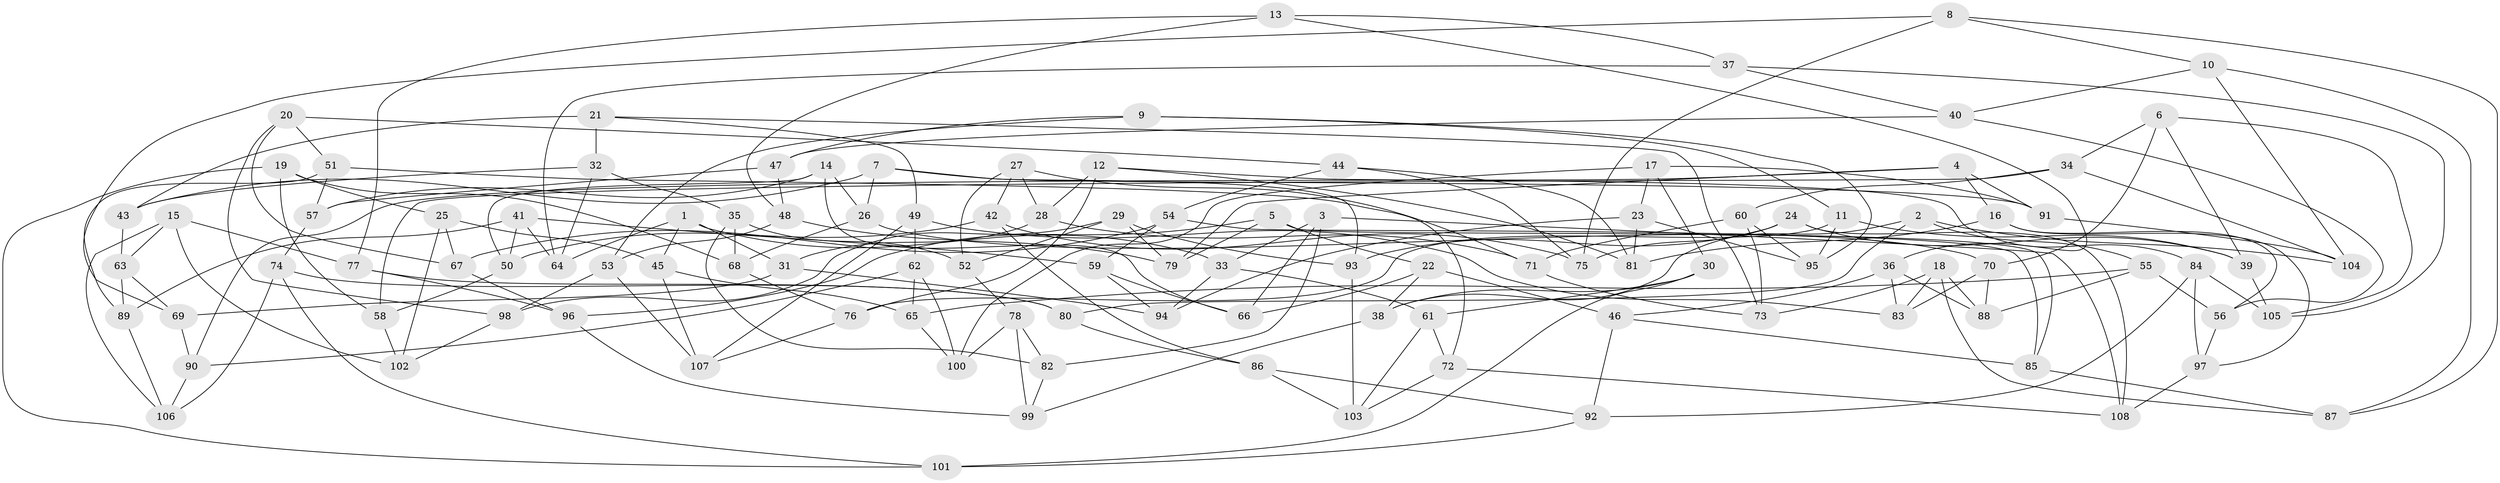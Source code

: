 // coarse degree distribution, {6: 0.5074626865671642, 4: 0.373134328358209, 3: 0.029850746268656716, 5: 0.08955223880597014}
// Generated by graph-tools (version 1.1) at 2025/42/03/06/25 10:42:25]
// undirected, 108 vertices, 216 edges
graph export_dot {
graph [start="1"]
  node [color=gray90,style=filled];
  1;
  2;
  3;
  4;
  5;
  6;
  7;
  8;
  9;
  10;
  11;
  12;
  13;
  14;
  15;
  16;
  17;
  18;
  19;
  20;
  21;
  22;
  23;
  24;
  25;
  26;
  27;
  28;
  29;
  30;
  31;
  32;
  33;
  34;
  35;
  36;
  37;
  38;
  39;
  40;
  41;
  42;
  43;
  44;
  45;
  46;
  47;
  48;
  49;
  50;
  51;
  52;
  53;
  54;
  55;
  56;
  57;
  58;
  59;
  60;
  61;
  62;
  63;
  64;
  65;
  66;
  67;
  68;
  69;
  70;
  71;
  72;
  73;
  74;
  75;
  76;
  77;
  78;
  79;
  80;
  81;
  82;
  83;
  84;
  85;
  86;
  87;
  88;
  89;
  90;
  91;
  92;
  93;
  94;
  95;
  96;
  97;
  98;
  99;
  100;
  101;
  102;
  103;
  104;
  105;
  106;
  107;
  108;
  1 -- 64;
  1 -- 45;
  1 -- 33;
  1 -- 31;
  2 -- 55;
  2 -- 38;
  2 -- 104;
  2 -- 80;
  3 -- 33;
  3 -- 66;
  3 -- 108;
  3 -- 82;
  4 -- 90;
  4 -- 16;
  4 -- 79;
  4 -- 91;
  5 -- 96;
  5 -- 79;
  5 -- 85;
  5 -- 22;
  6 -- 34;
  6 -- 105;
  6 -- 70;
  6 -- 39;
  7 -- 43;
  7 -- 91;
  7 -- 26;
  7 -- 93;
  8 -- 10;
  8 -- 75;
  8 -- 69;
  8 -- 87;
  9 -- 95;
  9 -- 11;
  9 -- 53;
  9 -- 47;
  10 -- 87;
  10 -- 40;
  10 -- 104;
  11 -- 39;
  11 -- 95;
  11 -- 76;
  12 -- 84;
  12 -- 76;
  12 -- 81;
  12 -- 28;
  13 -- 37;
  13 -- 48;
  13 -- 36;
  13 -- 77;
  14 -- 66;
  14 -- 57;
  14 -- 26;
  14 -- 50;
  15 -- 77;
  15 -- 106;
  15 -- 63;
  15 -- 102;
  16 -- 56;
  16 -- 81;
  16 -- 97;
  17 -- 91;
  17 -- 30;
  17 -- 100;
  17 -- 23;
  18 -- 83;
  18 -- 73;
  18 -- 88;
  18 -- 87;
  19 -- 68;
  19 -- 58;
  19 -- 101;
  19 -- 25;
  20 -- 51;
  20 -- 98;
  20 -- 44;
  20 -- 67;
  21 -- 73;
  21 -- 43;
  21 -- 49;
  21 -- 32;
  22 -- 46;
  22 -- 38;
  22 -- 66;
  23 -- 81;
  23 -- 95;
  23 -- 94;
  24 -- 108;
  24 -- 75;
  24 -- 93;
  24 -- 39;
  25 -- 45;
  25 -- 67;
  25 -- 102;
  26 -- 70;
  26 -- 68;
  27 -- 52;
  27 -- 71;
  27 -- 28;
  27 -- 42;
  28 -- 71;
  28 -- 31;
  29 -- 98;
  29 -- 79;
  29 -- 93;
  29 -- 52;
  30 -- 38;
  30 -- 101;
  30 -- 61;
  31 -- 94;
  31 -- 69;
  32 -- 35;
  32 -- 64;
  32 -- 43;
  33 -- 61;
  33 -- 94;
  34 -- 60;
  34 -- 58;
  34 -- 104;
  35 -- 68;
  35 -- 52;
  35 -- 82;
  36 -- 83;
  36 -- 46;
  36 -- 88;
  37 -- 40;
  37 -- 105;
  37 -- 64;
  38 -- 99;
  39 -- 105;
  40 -- 47;
  40 -- 56;
  41 -- 89;
  41 -- 50;
  41 -- 64;
  41 -- 59;
  42 -- 75;
  42 -- 86;
  42 -- 50;
  43 -- 63;
  44 -- 75;
  44 -- 54;
  44 -- 81;
  45 -- 65;
  45 -- 107;
  46 -- 85;
  46 -- 92;
  47 -- 48;
  47 -- 57;
  48 -- 53;
  48 -- 79;
  49 -- 107;
  49 -- 62;
  49 -- 83;
  50 -- 58;
  51 -- 72;
  51 -- 57;
  51 -- 89;
  52 -- 78;
  53 -- 98;
  53 -- 107;
  54 -- 67;
  54 -- 85;
  54 -- 59;
  55 -- 65;
  55 -- 88;
  55 -- 56;
  56 -- 97;
  57 -- 74;
  58 -- 102;
  59 -- 94;
  59 -- 66;
  60 -- 95;
  60 -- 71;
  60 -- 73;
  61 -- 103;
  61 -- 72;
  62 -- 90;
  62 -- 65;
  62 -- 100;
  63 -- 69;
  63 -- 89;
  65 -- 100;
  67 -- 96;
  68 -- 76;
  69 -- 90;
  70 -- 83;
  70 -- 88;
  71 -- 73;
  72 -- 103;
  72 -- 108;
  74 -- 106;
  74 -- 80;
  74 -- 101;
  76 -- 107;
  77 -- 96;
  77 -- 80;
  78 -- 82;
  78 -- 100;
  78 -- 99;
  80 -- 86;
  82 -- 99;
  84 -- 92;
  84 -- 105;
  84 -- 97;
  85 -- 87;
  86 -- 92;
  86 -- 103;
  89 -- 106;
  90 -- 106;
  91 -- 104;
  92 -- 101;
  93 -- 103;
  96 -- 99;
  97 -- 108;
  98 -- 102;
}
